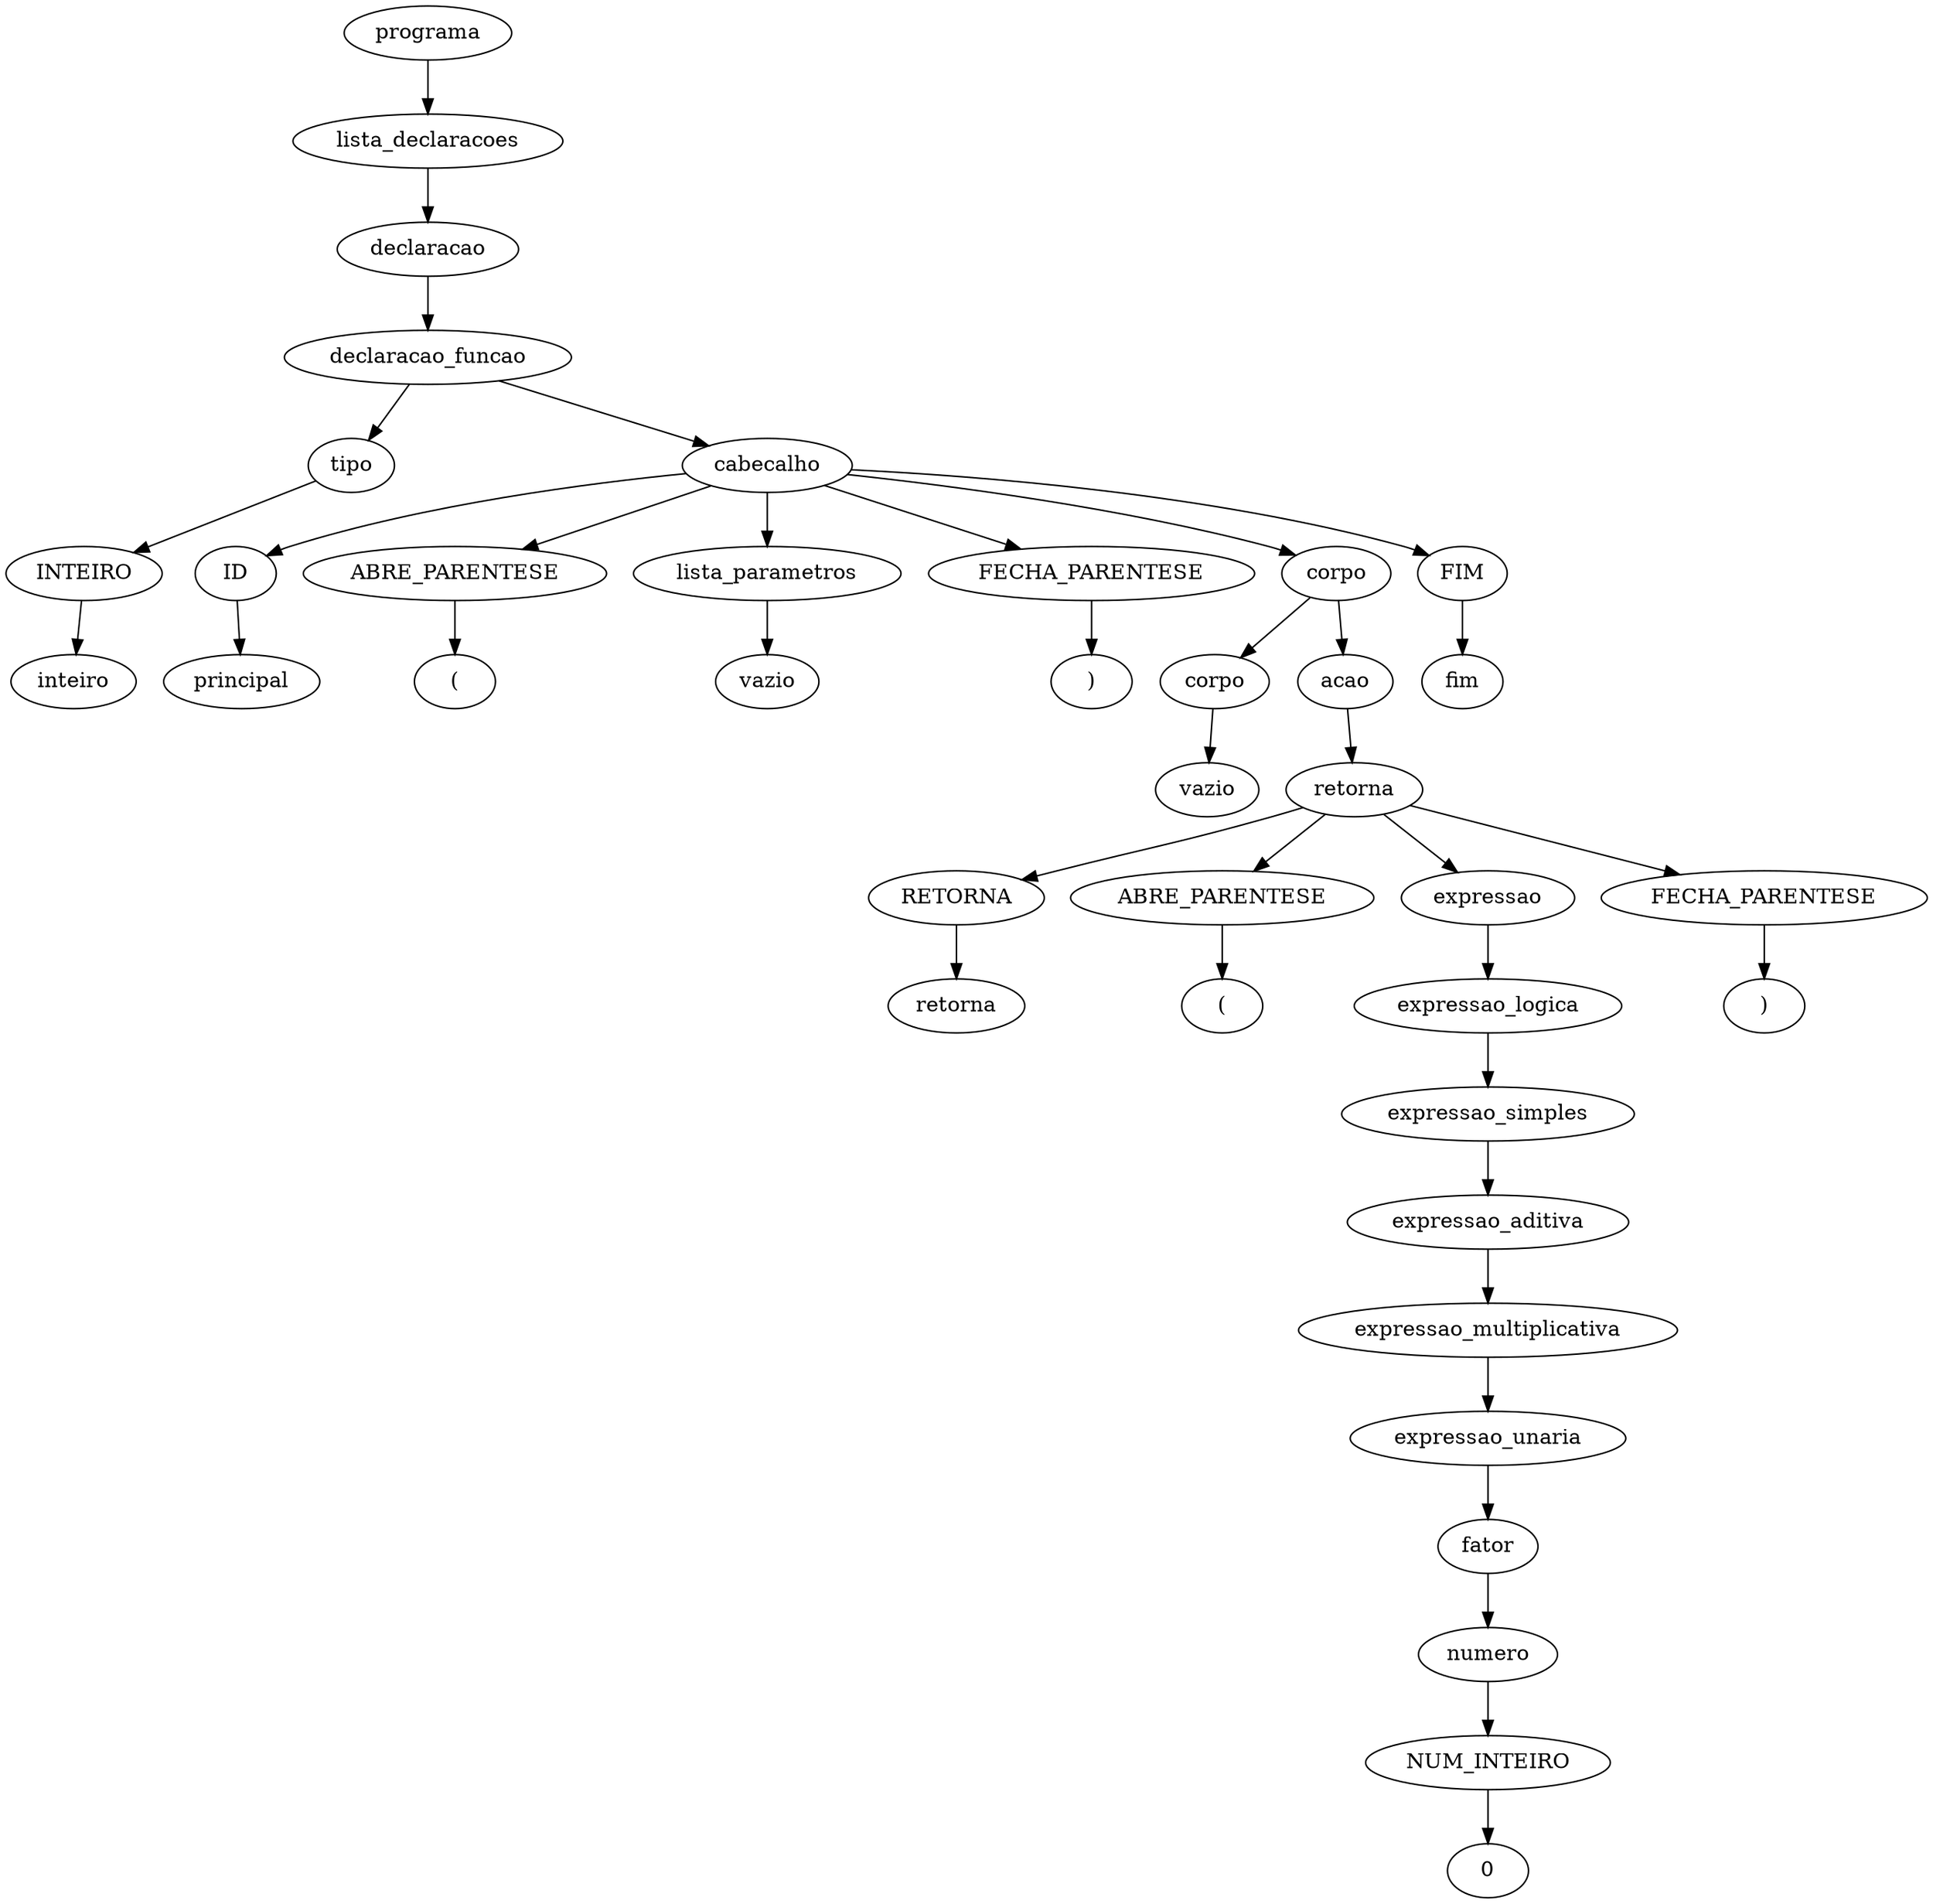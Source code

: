 digraph tree {
    "0x0" [label="programa"];
    "0x1" [label="lista_declaracoes"];
    "0x2" [label="declaracao"];
    "0x3" [label="declaracao_funcao"];
    "0x4" [label="tipo"];
    "0x5" [label="INTEIRO"];
    "0x6" [label="inteiro"];
    "0x7" [label="cabecalho"];
    "0x8" [label="ID"];
    "0x9" [label="principal"];
    "0xa" [label="ABRE_PARENTESE"];
    "0xb" [label="("];
    "0xc" [label="lista_parametros"];
    "0xd" [label="vazio"];
    "0xe" [label="FECHA_PARENTESE"];
    "0xf" [label=")"];
    "0x10" [label="corpo"];
    "0x11" [label="corpo"];
    "0x12" [label="vazio"];
    "0x13" [label="acao"];
    "0x14" [label="retorna"];
    "0x15" [label="RETORNA"];
    "0x16" [label="retorna"];
    "0x17" [label="ABRE_PARENTESE"];
    "0x18" [label="("];
    "0x19" [label="expressao"];
    "0x1a" [label="expressao_logica"];
    "0x1b" [label="expressao_simples"];
    "0x1c" [label="expressao_aditiva"];
    "0x1d" [label="expressao_multiplicativa"];
    "0x1e" [label="expressao_unaria"];
    "0x1f" [label="fator"];
    "0x20" [label="numero"];
    "0x21" [label="NUM_INTEIRO"];
    "0x22" [label="0"];
    "0x23" [label="FECHA_PARENTESE"];
    "0x24" [label=")"];
    "0x25" [label="FIM"];
    "0x26" [label="fim"];
    "0x0" -> "0x1";
    "0x1" -> "0x2";
    "0x2" -> "0x3";
    "0x3" -> "0x4";
    "0x3" -> "0x7";
    "0x4" -> "0x5";
    "0x5" -> "0x6";
    "0x7" -> "0x8";
    "0x7" -> "0xa";
    "0x7" -> "0xc";
    "0x7" -> "0xe";
    "0x7" -> "0x10";
    "0x7" -> "0x25";
    "0x8" -> "0x9";
    "0xa" -> "0xb";
    "0xc" -> "0xd";
    "0xe" -> "0xf";
    "0x10" -> "0x11";
    "0x10" -> "0x13";
    "0x11" -> "0x12";
    "0x13" -> "0x14";
    "0x14" -> "0x15";
    "0x14" -> "0x17";
    "0x14" -> "0x19";
    "0x14" -> "0x23";
    "0x15" -> "0x16";
    "0x17" -> "0x18";
    "0x19" -> "0x1a";
    "0x1a" -> "0x1b";
    "0x1b" -> "0x1c";
    "0x1c" -> "0x1d";
    "0x1d" -> "0x1e";
    "0x1e" -> "0x1f";
    "0x1f" -> "0x20";
    "0x20" -> "0x21";
    "0x21" -> "0x22";
    "0x23" -> "0x24";
    "0x25" -> "0x26";
}
